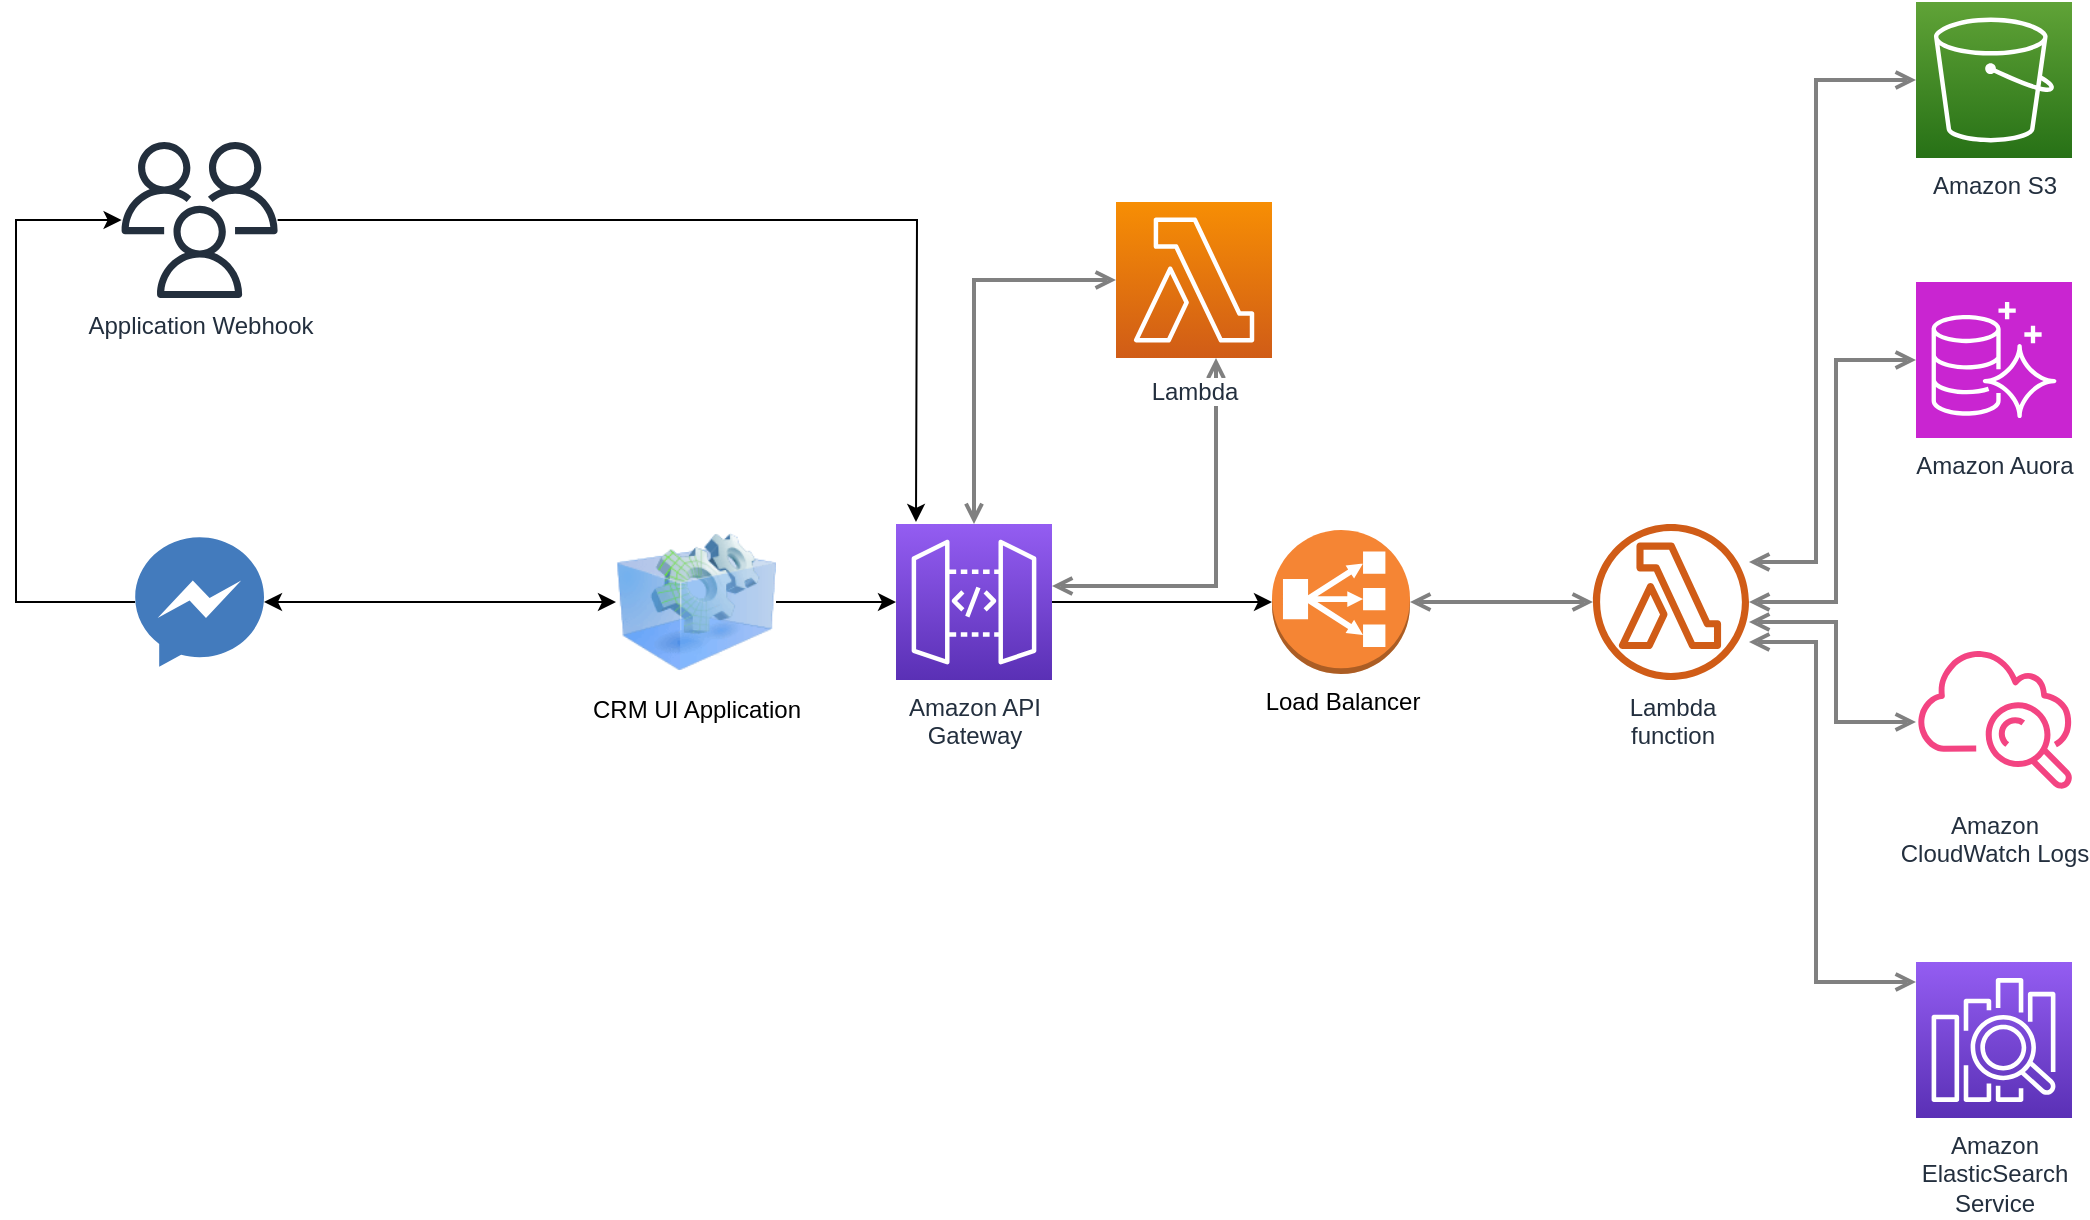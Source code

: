 <mxfile version="26.0.14" pages="2">
  <diagram id="Ht1M8jgEwFfnCIfOTk4-" name="Architecture">
    <mxGraphModel dx="1674" dy="738" grid="1" gridSize="10" guides="1" tooltips="1" connect="1" arrows="1" fold="1" page="1" pageScale="1" pageWidth="1169" pageHeight="827" math="0" shadow="0">
      <root>
        <mxCell id="0" />
        <mxCell id="1" parent="0" />
        <mxCell id="UEzPUAAOIrF-is8g5C7q-126" style="edgeStyle=orthogonalEdgeStyle;rounded=0;orthogonalLoop=1;jettySize=auto;html=1;startArrow=open;startFill=0;endArrow=open;endFill=0;strokeWidth=2;strokeColor=#808080;" parent="1" source="p4w_5pC6T92wgHrqZi_D-19" target="p4w_5pC6T92wgHrqZi_D-6" edge="1">
          <mxGeometry relative="1" as="geometry">
            <mxPoint x="600" y="725.5" as="sourcePoint" />
            <mxPoint x="570" y="810" as="targetPoint" />
          </mxGeometry>
        </mxCell>
        <mxCell id="UEzPUAAOIrF-is8g5C7q-135" style="edgeStyle=orthogonalEdgeStyle;rounded=0;orthogonalLoop=1;jettySize=auto;html=1;startArrow=open;startFill=0;endArrow=open;endFill=0;strokeWidth=2;strokeColor=#808080;entryX=0;entryY=0.5;entryDx=0;entryDy=0;entryPerimeter=0;" parent="1" source="p4w_5pC6T92wgHrqZi_D-21" target="p4w_5pC6T92wgHrqZi_D-16" edge="1">
          <mxGeometry relative="1" as="geometry">
            <Array as="points">
              <mxPoint x="1000" y="890" />
              <mxPoint x="1000" y="769" />
            </Array>
            <mxPoint x="970" y="900" as="sourcePoint" />
            <mxPoint x="1352.786" y="930" as="targetPoint" />
          </mxGeometry>
        </mxCell>
        <mxCell id="UEzPUAAOIrF-is8g5C7q-141" style="edgeStyle=orthogonalEdgeStyle;rounded=0;orthogonalLoop=1;jettySize=auto;html=1;startArrow=open;startFill=0;endArrow=open;endFill=0;strokeWidth=2;strokeColor=#808080;" parent="1" source="p4w_5pC6T92wgHrqZi_D-19" target="p4w_5pC6T92wgHrqZi_D-6" edge="1">
          <mxGeometry relative="1" as="geometry">
            <mxPoint x="690" y="820" as="sourcePoint" />
            <mxPoint x="608" y="882" as="targetPoint" />
            <Array as="points">
              <mxPoint x="690" y="882" />
            </Array>
          </mxGeometry>
        </mxCell>
        <mxCell id="UEzPUAAOIrF-is8g5C7q-123" value="Amazon&lt;br&gt;CloudWatch Logs&lt;br&gt;" style="outlineConnect=0;fontColor=#232F3E;gradientColor=none;gradientDirection=north;fillColor=#F34482;strokeColor=none;dashed=0;verticalLabelPosition=bottom;verticalAlign=top;align=center;html=1;fontSize=12;fontStyle=0;aspect=fixed;shape=mxgraph.aws4.cloudwatch;labelBackgroundColor=#ffffff;" parent="1" vertex="1">
          <mxGeometry x="1040.0" y="910" width="78" height="78" as="geometry" />
        </mxCell>
        <mxCell id="p4w_5pC6T92wgHrqZi_D-8" style="edgeStyle=orthogonalEdgeStyle;rounded=0;orthogonalLoop=1;jettySize=auto;html=1;" parent="1" source="p4w_5pC6T92wgHrqZi_D-1" target="p4w_5pC6T92wgHrqZi_D-6" edge="1">
          <mxGeometry relative="1" as="geometry" />
        </mxCell>
        <mxCell id="p4w_5pC6T92wgHrqZi_D-1" value="CRM UI Application" style="image;html=1;image=img/lib/clip_art/computers/Virtual_Application_128x128.png" parent="1" vertex="1">
          <mxGeometry x="390" y="850" width="80" height="80" as="geometry" />
        </mxCell>
        <mxCell id="p4w_5pC6T92wgHrqZi_D-37" style="edgeStyle=orthogonalEdgeStyle;rounded=0;orthogonalLoop=1;jettySize=auto;html=1;" parent="1" source="p4w_5pC6T92wgHrqZi_D-5" target="p4w_5pC6T92wgHrqZi_D-36" edge="1">
          <mxGeometry relative="1" as="geometry">
            <Array as="points">
              <mxPoint x="90" y="890" />
              <mxPoint x="90" y="699" />
            </Array>
          </mxGeometry>
        </mxCell>
        <mxCell id="p4w_5pC6T92wgHrqZi_D-5" value="" style="dashed=0;outlineConnect=0;html=1;align=center;labelPosition=center;verticalLabelPosition=bottom;verticalAlign=top;shape=mxgraph.weblogos.messenger_2" parent="1" vertex="1">
          <mxGeometry x="149.6" y="857.6" width="64.4" height="64.8" as="geometry" />
        </mxCell>
        <mxCell id="p4w_5pC6T92wgHrqZi_D-6" value="Amazon API&lt;br&gt;Gateway&lt;br&gt;" style="outlineConnect=0;fontColor=#232F3E;gradientColor=#945DF2;gradientDirection=north;fillColor=#5A30B5;strokeColor=#ffffff;dashed=0;verticalLabelPosition=bottom;verticalAlign=top;align=center;html=1;fontSize=12;fontStyle=0;aspect=fixed;shape=mxgraph.aws4.resourceIcon;resIcon=mxgraph.aws4.api_gateway;labelBackgroundColor=#ffffff;" parent="1" vertex="1">
          <mxGeometry x="530" y="851" width="78" height="78" as="geometry" />
        </mxCell>
        <mxCell id="p4w_5pC6T92wgHrqZi_D-7" value="Load Balancer" style="outlineConnect=0;dashed=0;verticalLabelPosition=bottom;verticalAlign=top;align=center;html=1;shape=mxgraph.aws3.classic_load_balancer;fillColor=#F58534;gradientColor=none;" parent="1" vertex="1">
          <mxGeometry x="718" y="854" width="69" height="72" as="geometry" />
        </mxCell>
        <mxCell id="p4w_5pC6T92wgHrqZi_D-9" style="edgeStyle=orthogonalEdgeStyle;rounded=0;orthogonalLoop=1;jettySize=auto;html=1;entryX=0;entryY=0.5;entryDx=0;entryDy=0;entryPerimeter=0;" parent="1" source="p4w_5pC6T92wgHrqZi_D-6" target="p4w_5pC6T92wgHrqZi_D-7" edge="1">
          <mxGeometry relative="1" as="geometry" />
        </mxCell>
        <mxCell id="p4w_5pC6T92wgHrqZi_D-13" style="edgeStyle=orthogonalEdgeStyle;rounded=0;orthogonalLoop=1;jettySize=auto;html=1;startArrow=open;startFill=0;endArrow=open;endFill=0;strokeWidth=2;strokeColor=#808080;exitX=1;exitY=0.5;exitDx=0;exitDy=0;exitPerimeter=0;" parent="1" source="p4w_5pC6T92wgHrqZi_D-7" target="p4w_5pC6T92wgHrqZi_D-21" edge="1">
          <mxGeometry relative="1" as="geometry">
            <Array as="points" />
            <mxPoint x="820" y="935.6" as="sourcePoint" />
            <mxPoint x="830" y="930" as="targetPoint" />
          </mxGeometry>
        </mxCell>
        <mxCell id="p4w_5pC6T92wgHrqZi_D-14" value="Amazon&lt;br&gt;ElasticSearch&lt;br&gt;Service&lt;br&gt;" style="outlineConnect=0;fontColor=#232F3E;gradientColor=#945DF2;gradientDirection=north;fillColor=#5A30B5;strokeColor=#ffffff;dashed=0;verticalLabelPosition=bottom;verticalAlign=top;align=center;html=1;fontSize=12;fontStyle=0;aspect=fixed;shape=mxgraph.aws4.resourceIcon;resIcon=mxgraph.aws4.elasticsearch_service;labelBackgroundColor=#ffffff;" parent="1" vertex="1">
          <mxGeometry x="1040.0" y="1070" width="78" height="78" as="geometry" />
        </mxCell>
        <mxCell id="p4w_5pC6T92wgHrqZi_D-16" value="Amazon Auora" style="sketch=0;points=[[0,0,0],[0.25,0,0],[0.5,0,0],[0.75,0,0],[1,0,0],[0,1,0],[0.25,1,0],[0.5,1,0],[0.75,1,0],[1,1,0],[0,0.25,0],[0,0.5,0],[0,0.75,0],[1,0.25,0],[1,0.5,0],[1,0.75,0]];outlineConnect=0;fontColor=#232F3E;fillColor=#C925D1;strokeColor=#ffffff;dashed=0;verticalLabelPosition=bottom;verticalAlign=top;align=center;html=1;fontSize=12;fontStyle=0;aspect=fixed;shape=mxgraph.aws4.resourceIcon;resIcon=mxgraph.aws4.aurora;" parent="1" vertex="1">
          <mxGeometry x="1040" y="730" width="78" height="78" as="geometry" />
        </mxCell>
        <mxCell id="p4w_5pC6T92wgHrqZi_D-18" value="Amazon S3" style="outlineConnect=0;fontColor=#232F3E;gradientColor=#60A337;gradientDirection=north;fillColor=#277116;strokeColor=#ffffff;dashed=0;verticalLabelPosition=bottom;verticalAlign=top;align=center;html=1;fontSize=12;fontStyle=0;aspect=fixed;shape=mxgraph.aws4.resourceIcon;resIcon=mxgraph.aws4.s3;labelBackgroundColor=#ffffff;" parent="1" vertex="1">
          <mxGeometry x="1040.0" y="590" width="78" height="78" as="geometry" />
        </mxCell>
        <mxCell id="p4w_5pC6T92wgHrqZi_D-19" value="Lambda" style="outlineConnect=0;fontColor=#232F3E;gradientColor=#F78E04;gradientDirection=north;fillColor=#D05C17;strokeColor=#ffffff;dashed=0;verticalLabelPosition=bottom;verticalAlign=top;align=center;html=1;fontSize=12;fontStyle=0;aspect=fixed;shape=mxgraph.aws4.resourceIcon;resIcon=mxgraph.aws4.lambda;labelBackgroundColor=#ffffff;spacingTop=3;" parent="1" vertex="1">
          <mxGeometry x="640" y="690" width="78" height="78" as="geometry" />
        </mxCell>
        <mxCell id="p4w_5pC6T92wgHrqZi_D-21" value="Lambda&lt;br&gt;function" style="outlineConnect=0;fontColor=#232F3E;gradientColor=none;fillColor=#D05C17;strokeColor=none;dashed=0;verticalLabelPosition=bottom;verticalAlign=top;align=center;html=1;fontSize=12;fontStyle=0;aspect=fixed;pointerEvents=1;shape=mxgraph.aws4.lambda_function;labelBackgroundColor=#ffffff;" parent="1" vertex="1">
          <mxGeometry x="878.5" y="851" width="78" height="78" as="geometry" />
        </mxCell>
        <mxCell id="p4w_5pC6T92wgHrqZi_D-22" style="edgeStyle=orthogonalEdgeStyle;rounded=0;orthogonalLoop=1;jettySize=auto;html=1;startArrow=open;startFill=0;endArrow=open;endFill=0;strokeWidth=2;strokeColor=#808080;" parent="1" source="p4w_5pC6T92wgHrqZi_D-21" target="UEzPUAAOIrF-is8g5C7q-123" edge="1">
          <mxGeometry relative="1" as="geometry">
            <Array as="points">
              <mxPoint x="1000" y="900" />
              <mxPoint x="1000" y="950" />
            </Array>
            <mxPoint x="966" y="900" as="sourcePoint" />
            <mxPoint x="1010" y="970" as="targetPoint" />
          </mxGeometry>
        </mxCell>
        <mxCell id="p4w_5pC6T92wgHrqZi_D-23" style="edgeStyle=orthogonalEdgeStyle;rounded=0;orthogonalLoop=1;jettySize=auto;html=1;startArrow=open;startFill=0;endArrow=open;endFill=0;strokeWidth=2;strokeColor=#808080;" parent="1" source="p4w_5pC6T92wgHrqZi_D-21" target="p4w_5pC6T92wgHrqZi_D-18" edge="1">
          <mxGeometry relative="1" as="geometry">
            <Array as="points">
              <mxPoint x="990" y="870" />
              <mxPoint x="990" y="629" />
            </Array>
            <mxPoint x="850" y="551" as="sourcePoint" />
            <mxPoint x="993" y="690" as="targetPoint" />
          </mxGeometry>
        </mxCell>
        <mxCell id="RygH-7rz6aEubCFV7Zrh-3" style="edgeStyle=orthogonalEdgeStyle;rounded=0;orthogonalLoop=1;jettySize=auto;html=1;" parent="1" source="p4w_5pC6T92wgHrqZi_D-36" edge="1">
          <mxGeometry relative="1" as="geometry">
            <mxPoint x="540" y="850" as="targetPoint" />
          </mxGeometry>
        </mxCell>
        <mxCell id="p4w_5pC6T92wgHrqZi_D-36" value="Application Webhook" style="sketch=0;outlineConnect=0;fontColor=#232F3E;gradientColor=none;fillColor=#232F3D;strokeColor=none;dashed=0;verticalLabelPosition=bottom;verticalAlign=top;align=center;html=1;fontSize=12;fontStyle=0;aspect=fixed;pointerEvents=1;shape=mxgraph.aws4.users;" parent="1" vertex="1">
          <mxGeometry x="142.8" y="660" width="78" height="78" as="geometry" />
        </mxCell>
        <mxCell id="RygH-7rz6aEubCFV7Zrh-1" style="edgeStyle=orthogonalEdgeStyle;rounded=0;orthogonalLoop=1;jettySize=auto;html=1;startArrow=open;startFill=0;endArrow=open;endFill=0;strokeWidth=2;strokeColor=#808080;" parent="1" source="p4w_5pC6T92wgHrqZi_D-21" target="p4w_5pC6T92wgHrqZi_D-14" edge="1">
          <mxGeometry relative="1" as="geometry">
            <Array as="points">
              <mxPoint x="990" y="910" />
              <mxPoint x="990" y="1080" />
            </Array>
            <mxPoint x="920" y="1030" as="sourcePoint" />
            <mxPoint x="1004" y="1080" as="targetPoint" />
          </mxGeometry>
        </mxCell>
        <mxCell id="RygH-7rz6aEubCFV7Zrh-2" value="" style="endArrow=classic;startArrow=classic;html=1;rounded=0;entryX=0;entryY=0.5;entryDx=0;entryDy=0;" parent="1" source="p4w_5pC6T92wgHrqZi_D-5" target="p4w_5pC6T92wgHrqZi_D-1" edge="1">
          <mxGeometry width="50" height="50" relative="1" as="geometry">
            <mxPoint x="250" y="970" as="sourcePoint" />
            <mxPoint x="300" y="920" as="targetPoint" />
          </mxGeometry>
        </mxCell>
      </root>
    </mxGraphModel>
  </diagram>
  <diagram id="R1Fkm8mAhG1OnsMKaFxp" name="Database">
    <mxGraphModel dx="3328" dy="1907" grid="1" gridSize="10" guides="1" tooltips="1" connect="1" arrows="1" fold="1" page="1" pageScale="1" pageWidth="827" pageHeight="1169" math="0" shadow="0">
      <root>
        <mxCell id="0" />
        <mxCell id="1" parent="0" />
        <mxCell id="j1hlXPxlaLUICUOU0k-5-1" value="User" style="shape=table;startSize=30;container=1;collapsible=1;childLayout=tableLayout;fixedRows=1;rowLines=0;fontStyle=1;align=center;resizeLast=1;html=1;" parent="1" vertex="1">
          <mxGeometry x="50" y="120" width="210" height="390" as="geometry" />
        </mxCell>
        <mxCell id="j1hlXPxlaLUICUOU0k-5-2" value="" style="shape=tableRow;horizontal=0;startSize=0;swimlaneHead=0;swimlaneBody=0;fillColor=none;collapsible=0;dropTarget=0;points=[[0,0.5],[1,0.5]];portConstraint=eastwest;top=0;left=0;right=0;bottom=1;" parent="j1hlXPxlaLUICUOU0k-5-1" vertex="1">
          <mxGeometry y="30" width="210" height="30" as="geometry" />
        </mxCell>
        <mxCell id="j1hlXPxlaLUICUOU0k-5-3" value="PK" style="shape=partialRectangle;connectable=0;fillColor=none;top=0;left=0;bottom=0;right=0;fontStyle=1;overflow=hidden;whiteSpace=wrap;html=1;" parent="j1hlXPxlaLUICUOU0k-5-2" vertex="1">
          <mxGeometry width="30" height="30" as="geometry">
            <mxRectangle width="30" height="30" as="alternateBounds" />
          </mxGeometry>
        </mxCell>
        <mxCell id="j1hlXPxlaLUICUOU0k-5-4" value="id (int64)" style="shape=partialRectangle;connectable=0;fillColor=none;top=0;left=0;bottom=0;right=0;align=left;spacingLeft=6;fontStyle=5;overflow=hidden;whiteSpace=wrap;html=1;" parent="j1hlXPxlaLUICUOU0k-5-2" vertex="1">
          <mxGeometry x="30" width="180" height="30" as="geometry">
            <mxRectangle width="180" height="30" as="alternateBounds" />
          </mxGeometry>
        </mxCell>
        <mxCell id="j1hlXPxlaLUICUOU0k-5-5" value="" style="shape=tableRow;horizontal=0;startSize=0;swimlaneHead=0;swimlaneBody=0;fillColor=none;collapsible=0;dropTarget=0;points=[[0,0.5],[1,0.5]];portConstraint=eastwest;top=0;left=0;right=0;bottom=0;" parent="j1hlXPxlaLUICUOU0k-5-1" vertex="1">
          <mxGeometry y="60" width="210" height="30" as="geometry" />
        </mxCell>
        <mxCell id="j1hlXPxlaLUICUOU0k-5-6" value="" style="shape=partialRectangle;connectable=0;fillColor=none;top=0;left=0;bottom=0;right=0;editable=1;overflow=hidden;whiteSpace=wrap;html=1;" parent="j1hlXPxlaLUICUOU0k-5-5" vertex="1">
          <mxGeometry width="30" height="30" as="geometry">
            <mxRectangle width="30" height="30" as="alternateBounds" />
          </mxGeometry>
        </mxCell>
        <mxCell id="j1hlXPxlaLUICUOU0k-5-7" value="first_name (str)" style="shape=partialRectangle;connectable=0;fillColor=none;top=0;left=0;bottom=0;right=0;align=left;spacingLeft=6;overflow=hidden;whiteSpace=wrap;html=1;" parent="j1hlXPxlaLUICUOU0k-5-5" vertex="1">
          <mxGeometry x="30" width="180" height="30" as="geometry">
            <mxRectangle width="180" height="30" as="alternateBounds" />
          </mxGeometry>
        </mxCell>
        <mxCell id="j1hlXPxlaLUICUOU0k-5-8" value="" style="shape=tableRow;horizontal=0;startSize=0;swimlaneHead=0;swimlaneBody=0;fillColor=none;collapsible=0;dropTarget=0;points=[[0,0.5],[1,0.5]];portConstraint=eastwest;top=0;left=0;right=0;bottom=0;" parent="j1hlXPxlaLUICUOU0k-5-1" vertex="1">
          <mxGeometry y="90" width="210" height="30" as="geometry" />
        </mxCell>
        <mxCell id="j1hlXPxlaLUICUOU0k-5-9" value="" style="shape=partialRectangle;connectable=0;fillColor=none;top=0;left=0;bottom=0;right=0;editable=1;overflow=hidden;whiteSpace=wrap;html=1;" parent="j1hlXPxlaLUICUOU0k-5-8" vertex="1">
          <mxGeometry width="30" height="30" as="geometry">
            <mxRectangle width="30" height="30" as="alternateBounds" />
          </mxGeometry>
        </mxCell>
        <mxCell id="j1hlXPxlaLUICUOU0k-5-10" value="last_name (str)" style="shape=partialRectangle;connectable=0;fillColor=none;top=0;left=0;bottom=0;right=0;align=left;spacingLeft=6;overflow=hidden;whiteSpace=wrap;html=1;" parent="j1hlXPxlaLUICUOU0k-5-8" vertex="1">
          <mxGeometry x="30" width="180" height="30" as="geometry">
            <mxRectangle width="180" height="30" as="alternateBounds" />
          </mxGeometry>
        </mxCell>
        <mxCell id="j1hlXPxlaLUICUOU0k-5-11" value="" style="shape=tableRow;horizontal=0;startSize=0;swimlaneHead=0;swimlaneBody=0;fillColor=none;collapsible=0;dropTarget=0;points=[[0,0.5],[1,0.5]];portConstraint=eastwest;top=0;left=0;right=0;bottom=0;" parent="j1hlXPxlaLUICUOU0k-5-1" vertex="1">
          <mxGeometry y="120" width="210" height="30" as="geometry" />
        </mxCell>
        <mxCell id="j1hlXPxlaLUICUOU0k-5-12" value="" style="shape=partialRectangle;connectable=0;fillColor=none;top=0;left=0;bottom=0;right=0;editable=1;overflow=hidden;whiteSpace=wrap;html=1;" parent="j1hlXPxlaLUICUOU0k-5-11" vertex="1">
          <mxGeometry width="30" height="30" as="geometry">
            <mxRectangle width="30" height="30" as="alternateBounds" />
          </mxGeometry>
        </mxCell>
        <mxCell id="j1hlXPxlaLUICUOU0k-5-13" value="primary_mail (str)" style="shape=partialRectangle;connectable=0;fillColor=none;top=0;left=0;bottom=0;right=0;align=left;spacingLeft=6;overflow=hidden;whiteSpace=wrap;html=1;" parent="j1hlXPxlaLUICUOU0k-5-11" vertex="1">
          <mxGeometry x="30" width="180" height="30" as="geometry">
            <mxRectangle width="180" height="30" as="alternateBounds" />
          </mxGeometry>
        </mxCell>
        <mxCell id="j1hlXPxlaLUICUOU0k-5-32" value="" style="shape=tableRow;horizontal=0;startSize=0;swimlaneHead=0;swimlaneBody=0;fillColor=none;collapsible=0;dropTarget=0;points=[[0,0.5],[1,0.5]];portConstraint=eastwest;top=0;left=0;right=0;bottom=0;" parent="j1hlXPxlaLUICUOU0k-5-1" vertex="1">
          <mxGeometry y="150" width="210" height="30" as="geometry" />
        </mxCell>
        <mxCell id="j1hlXPxlaLUICUOU0k-5-33" value="" style="shape=partialRectangle;connectable=0;fillColor=none;top=0;left=0;bottom=0;right=0;editable=1;overflow=hidden;whiteSpace=wrap;html=1;" parent="j1hlXPxlaLUICUOU0k-5-32" vertex="1">
          <mxGeometry width="30" height="30" as="geometry">
            <mxRectangle width="30" height="30" as="alternateBounds" />
          </mxGeometry>
        </mxCell>
        <mxCell id="j1hlXPxlaLUICUOU0k-5-34" value="primary_phone (str)" style="shape=partialRectangle;connectable=0;fillColor=none;top=0;left=0;bottom=0;right=0;align=left;spacingLeft=6;overflow=hidden;whiteSpace=wrap;html=1;" parent="j1hlXPxlaLUICUOU0k-5-32" vertex="1">
          <mxGeometry x="30" width="180" height="30" as="geometry">
            <mxRectangle width="180" height="30" as="alternateBounds" />
          </mxGeometry>
        </mxCell>
        <mxCell id="j1hlXPxlaLUICUOU0k-5-14" value="" style="shape=tableRow;horizontal=0;startSize=0;swimlaneHead=0;swimlaneBody=0;fillColor=none;collapsible=0;dropTarget=0;points=[[0,0.5],[1,0.5]];portConstraint=eastwest;top=0;left=0;right=0;bottom=0;" parent="j1hlXPxlaLUICUOU0k-5-1" vertex="1">
          <mxGeometry y="180" width="210" height="30" as="geometry" />
        </mxCell>
        <mxCell id="j1hlXPxlaLUICUOU0k-5-15" value="" style="shape=partialRectangle;connectable=0;fillColor=none;top=0;left=0;bottom=0;right=0;editable=1;overflow=hidden;whiteSpace=wrap;html=1;" parent="j1hlXPxlaLUICUOU0k-5-14" vertex="1">
          <mxGeometry width="30" height="30" as="geometry">
            <mxRectangle width="30" height="30" as="alternateBounds" />
          </mxGeometry>
        </mxCell>
        <mxCell id="j1hlXPxlaLUICUOU0k-5-16" value="extra (json)" style="shape=partialRectangle;connectable=0;fillColor=none;top=0;left=0;bottom=0;right=0;align=left;spacingLeft=6;overflow=hidden;whiteSpace=wrap;html=1;" parent="j1hlXPxlaLUICUOU0k-5-14" vertex="1">
          <mxGeometry x="30" width="180" height="30" as="geometry">
            <mxRectangle width="180" height="30" as="alternateBounds" />
          </mxGeometry>
        </mxCell>
        <mxCell id="j1hlXPxlaLUICUOU0k-5-29" value="" style="shape=tableRow;horizontal=0;startSize=0;swimlaneHead=0;swimlaneBody=0;fillColor=none;collapsible=0;dropTarget=0;points=[[0,0.5],[1,0.5]];portConstraint=eastwest;top=0;left=0;right=0;bottom=0;" parent="j1hlXPxlaLUICUOU0k-5-1" vertex="1">
          <mxGeometry y="210" width="210" height="30" as="geometry" />
        </mxCell>
        <mxCell id="j1hlXPxlaLUICUOU0k-5-30" value="" style="shape=partialRectangle;connectable=0;fillColor=none;top=0;left=0;bottom=0;right=0;editable=1;overflow=hidden;whiteSpace=wrap;html=1;" parent="j1hlXPxlaLUICUOU0k-5-29" vertex="1">
          <mxGeometry width="30" height="30" as="geometry">
            <mxRectangle width="30" height="30" as="alternateBounds" />
          </mxGeometry>
        </mxCell>
        <mxCell id="j1hlXPxlaLUICUOU0k-5-31" value="phones (json)" style="shape=partialRectangle;connectable=0;fillColor=none;top=0;left=0;bottom=0;right=0;align=left;spacingLeft=6;overflow=hidden;whiteSpace=wrap;html=1;" parent="j1hlXPxlaLUICUOU0k-5-29" vertex="1">
          <mxGeometry x="30" width="180" height="30" as="geometry">
            <mxRectangle width="180" height="30" as="alternateBounds" />
          </mxGeometry>
        </mxCell>
        <mxCell id="j1hlXPxlaLUICUOU0k-5-17" value="" style="shape=tableRow;horizontal=0;startSize=0;swimlaneHead=0;swimlaneBody=0;fillColor=none;collapsible=0;dropTarget=0;points=[[0,0.5],[1,0.5]];portConstraint=eastwest;top=0;left=0;right=0;bottom=0;" parent="j1hlXPxlaLUICUOU0k-5-1" vertex="1">
          <mxGeometry y="240" width="210" height="30" as="geometry" />
        </mxCell>
        <mxCell id="j1hlXPxlaLUICUOU0k-5-18" value="" style="shape=partialRectangle;connectable=0;fillColor=none;top=0;left=0;bottom=0;right=0;editable=1;overflow=hidden;whiteSpace=wrap;html=1;" parent="j1hlXPxlaLUICUOU0k-5-17" vertex="1">
          <mxGeometry width="30" height="30" as="geometry">
            <mxRectangle width="30" height="30" as="alternateBounds" />
          </mxGeometry>
        </mxCell>
        <mxCell id="j1hlXPxlaLUICUOU0k-5-19" value="birthday (datetime)" style="shape=partialRectangle;connectable=0;fillColor=none;top=0;left=0;bottom=0;right=0;align=left;spacingLeft=6;overflow=hidden;whiteSpace=wrap;html=1;" parent="j1hlXPxlaLUICUOU0k-5-17" vertex="1">
          <mxGeometry x="30" width="180" height="30" as="geometry">
            <mxRectangle width="180" height="30" as="alternateBounds" />
          </mxGeometry>
        </mxCell>
        <mxCell id="j1hlXPxlaLUICUOU0k-5-143" value="" style="shape=tableRow;horizontal=0;startSize=0;swimlaneHead=0;swimlaneBody=0;fillColor=none;collapsible=0;dropTarget=0;points=[[0,0.5],[1,0.5]];portConstraint=eastwest;top=0;left=0;right=0;bottom=0;" parent="j1hlXPxlaLUICUOU0k-5-1" vertex="1">
          <mxGeometry y="270" width="210" height="30" as="geometry" />
        </mxCell>
        <mxCell id="j1hlXPxlaLUICUOU0k-5-144" value="" style="shape=partialRectangle;connectable=0;fillColor=none;top=0;left=0;bottom=0;right=0;editable=1;overflow=hidden;whiteSpace=wrap;html=1;" parent="j1hlXPxlaLUICUOU0k-5-143" vertex="1">
          <mxGeometry width="30" height="30" as="geometry">
            <mxRectangle width="30" height="30" as="alternateBounds" />
          </mxGeometry>
        </mxCell>
        <mxCell id="j1hlXPxlaLUICUOU0k-5-145" value="gender (enum)" style="shape=partialRectangle;connectable=0;fillColor=none;top=0;left=0;bottom=0;right=0;align=left;spacingLeft=6;overflow=hidden;whiteSpace=wrap;html=1;" parent="j1hlXPxlaLUICUOU0k-5-143" vertex="1">
          <mxGeometry x="30" width="180" height="30" as="geometry">
            <mxRectangle width="180" height="30" as="alternateBounds" />
          </mxGeometry>
        </mxCell>
        <mxCell id="j1hlXPxlaLUICUOU0k-5-20" value="" style="shape=tableRow;horizontal=0;startSize=0;swimlaneHead=0;swimlaneBody=0;fillColor=none;collapsible=0;dropTarget=0;points=[[0,0.5],[1,0.5]];portConstraint=eastwest;top=0;left=0;right=0;bottom=0;" parent="j1hlXPxlaLUICUOU0k-5-1" vertex="1">
          <mxGeometry y="300" width="210" height="30" as="geometry" />
        </mxCell>
        <mxCell id="j1hlXPxlaLUICUOU0k-5-21" value="" style="shape=partialRectangle;connectable=0;fillColor=none;top=0;left=0;bottom=0;right=0;editable=1;overflow=hidden;whiteSpace=wrap;html=1;" parent="j1hlXPxlaLUICUOU0k-5-20" vertex="1">
          <mxGeometry width="30" height="30" as="geometry">
            <mxRectangle width="30" height="30" as="alternateBounds" />
          </mxGeometry>
        </mxCell>
        <mxCell id="j1hlXPxlaLUICUOU0k-5-22" value="identifier (str)" style="shape=partialRectangle;connectable=0;fillColor=none;top=0;left=0;bottom=0;right=0;align=left;spacingLeft=6;overflow=hidden;whiteSpace=wrap;html=1;" parent="j1hlXPxlaLUICUOU0k-5-20" vertex="1">
          <mxGeometry x="30" width="180" height="30" as="geometry">
            <mxRectangle width="180" height="30" as="alternateBounds" />
          </mxGeometry>
        </mxCell>
        <mxCell id="j1hlXPxlaLUICUOU0k-5-102" value="" style="shape=tableRow;horizontal=0;startSize=0;swimlaneHead=0;swimlaneBody=0;fillColor=none;collapsible=0;dropTarget=0;points=[[0,0.5],[1,0.5]];portConstraint=eastwest;top=0;left=0;right=0;bottom=0;" parent="j1hlXPxlaLUICUOU0k-5-1" vertex="1">
          <mxGeometry y="330" width="210" height="30" as="geometry" />
        </mxCell>
        <mxCell id="j1hlXPxlaLUICUOU0k-5-103" value="" style="shape=partialRectangle;connectable=0;fillColor=none;top=0;left=0;bottom=0;right=0;editable=1;overflow=hidden;whiteSpace=wrap;html=1;" parent="j1hlXPxlaLUICUOU0k-5-102" vertex="1">
          <mxGeometry width="30" height="30" as="geometry">
            <mxRectangle width="30" height="30" as="alternateBounds" />
          </mxGeometry>
        </mxCell>
        <mxCell id="j1hlXPxlaLUICUOU0k-5-104" value="profile (json)" style="shape=partialRectangle;connectable=0;fillColor=none;top=0;left=0;bottom=0;right=0;align=left;spacingLeft=6;overflow=hidden;whiteSpace=wrap;html=1;" parent="j1hlXPxlaLUICUOU0k-5-102" vertex="1">
          <mxGeometry x="30" width="180" height="30" as="geometry">
            <mxRectangle width="180" height="30" as="alternateBounds" />
          </mxGeometry>
        </mxCell>
        <mxCell id="N_y6Es9U1-mCH58SQnyI-2" value="" style="shape=tableRow;horizontal=0;startSize=0;swimlaneHead=0;swimlaneBody=0;fillColor=none;collapsible=0;dropTarget=0;points=[[0,0.5],[1,0.5]];portConstraint=eastwest;top=0;left=0;right=0;bottom=0;" vertex="1" parent="j1hlXPxlaLUICUOU0k-5-1">
          <mxGeometry y="360" width="210" height="30" as="geometry" />
        </mxCell>
        <mxCell id="N_y6Es9U1-mCH58SQnyI-3" value="" style="shape=partialRectangle;connectable=0;fillColor=none;top=0;left=0;bottom=0;right=0;editable=1;overflow=hidden;whiteSpace=wrap;html=1;" vertex="1" parent="N_y6Es9U1-mCH58SQnyI-2">
          <mxGeometry width="30" height="30" as="geometry">
            <mxRectangle width="30" height="30" as="alternateBounds" />
          </mxGeometry>
        </mxCell>
        <mxCell id="N_y6Es9U1-mCH58SQnyI-4" value="registration_datetime (json)" style="shape=partialRectangle;connectable=0;fillColor=none;top=0;left=0;bottom=0;right=0;align=left;spacingLeft=6;overflow=hidden;whiteSpace=wrap;html=1;" vertex="1" parent="N_y6Es9U1-mCH58SQnyI-2">
          <mxGeometry x="30" width="180" height="30" as="geometry">
            <mxRectangle width="180" height="30" as="alternateBounds" />
          </mxGeometry>
        </mxCell>
        <mxCell id="j1hlXPxlaLUICUOU0k-5-35" value="UserAddresses" style="shape=table;startSize=30;container=1;collapsible=1;childLayout=tableLayout;fixedRows=1;rowLines=0;fontStyle=1;align=center;resizeLast=1;html=1;" parent="1" vertex="1">
          <mxGeometry x="410" y="-170" width="240" height="120" as="geometry" />
        </mxCell>
        <mxCell id="j1hlXPxlaLUICUOU0k-5-36" value="" style="shape=tableRow;horizontal=0;startSize=0;swimlaneHead=0;swimlaneBody=0;fillColor=none;collapsible=0;dropTarget=0;points=[[0,0.5],[1,0.5]];portConstraint=eastwest;top=0;left=0;right=0;bottom=1;" parent="j1hlXPxlaLUICUOU0k-5-35" vertex="1">
          <mxGeometry y="30" width="240" height="30" as="geometry" />
        </mxCell>
        <mxCell id="j1hlXPxlaLUICUOU0k-5-37" value="PK" style="shape=partialRectangle;connectable=0;fillColor=none;top=0;left=0;bottom=0;right=0;fontStyle=1;overflow=hidden;whiteSpace=wrap;html=1;" parent="j1hlXPxlaLUICUOU0k-5-36" vertex="1">
          <mxGeometry width="30" height="30" as="geometry">
            <mxRectangle width="30" height="30" as="alternateBounds" />
          </mxGeometry>
        </mxCell>
        <mxCell id="j1hlXPxlaLUICUOU0k-5-38" value="id (int64)" style="shape=partialRectangle;connectable=0;fillColor=none;top=0;left=0;bottom=0;right=0;align=left;spacingLeft=6;fontStyle=5;overflow=hidden;whiteSpace=wrap;html=1;" parent="j1hlXPxlaLUICUOU0k-5-36" vertex="1">
          <mxGeometry x="30" width="210" height="30" as="geometry">
            <mxRectangle width="210" height="30" as="alternateBounds" />
          </mxGeometry>
        </mxCell>
        <mxCell id="j1hlXPxlaLUICUOU0k-5-39" value="" style="shape=tableRow;horizontal=0;startSize=0;swimlaneHead=0;swimlaneBody=0;fillColor=none;collapsible=0;dropTarget=0;points=[[0,0.5],[1,0.5]];portConstraint=eastwest;top=0;left=0;right=0;bottom=0;" parent="j1hlXPxlaLUICUOU0k-5-35" vertex="1">
          <mxGeometry y="60" width="240" height="30" as="geometry" />
        </mxCell>
        <mxCell id="j1hlXPxlaLUICUOU0k-5-40" value="FK" style="shape=partialRectangle;connectable=0;fillColor=none;top=0;left=0;bottom=0;right=0;editable=1;overflow=hidden;whiteSpace=wrap;html=1;" parent="j1hlXPxlaLUICUOU0k-5-39" vertex="1">
          <mxGeometry width="30" height="30" as="geometry">
            <mxRectangle width="30" height="30" as="alternateBounds" />
          </mxGeometry>
        </mxCell>
        <mxCell id="j1hlXPxlaLUICUOU0k-5-41" value="user_id" style="shape=partialRectangle;connectable=0;fillColor=none;top=0;left=0;bottom=0;right=0;align=left;spacingLeft=6;overflow=hidden;whiteSpace=wrap;html=1;" parent="j1hlXPxlaLUICUOU0k-5-39" vertex="1">
          <mxGeometry x="30" width="210" height="30" as="geometry">
            <mxRectangle width="210" height="30" as="alternateBounds" />
          </mxGeometry>
        </mxCell>
        <mxCell id="j1hlXPxlaLUICUOU0k-5-42" value="" style="shape=tableRow;horizontal=0;startSize=0;swimlaneHead=0;swimlaneBody=0;fillColor=none;collapsible=0;dropTarget=0;points=[[0,0.5],[1,0.5]];portConstraint=eastwest;top=0;left=0;right=0;bottom=0;" parent="j1hlXPxlaLUICUOU0k-5-35" vertex="1">
          <mxGeometry y="90" width="240" height="30" as="geometry" />
        </mxCell>
        <mxCell id="j1hlXPxlaLUICUOU0k-5-43" value="" style="shape=partialRectangle;connectable=0;fillColor=none;top=0;left=0;bottom=0;right=0;editable=1;overflow=hidden;whiteSpace=wrap;html=1;" parent="j1hlXPxlaLUICUOU0k-5-42" vertex="1">
          <mxGeometry width="30" height="30" as="geometry">
            <mxRectangle width="30" height="30" as="alternateBounds" />
          </mxGeometry>
        </mxCell>
        <mxCell id="j1hlXPxlaLUICUOU0k-5-44" value="address (json)" style="shape=partialRectangle;connectable=0;fillColor=none;top=0;left=0;bottom=0;right=0;align=left;spacingLeft=6;overflow=hidden;whiteSpace=wrap;html=1;" parent="j1hlXPxlaLUICUOU0k-5-42" vertex="1">
          <mxGeometry x="30" width="210" height="30" as="geometry">
            <mxRectangle width="210" height="30" as="alternateBounds" />
          </mxGeometry>
        </mxCell>
        <mxCell id="j1hlXPxlaLUICUOU0k-5-89" value="det" style="shape=table;startSize=30;container=1;collapsible=1;childLayout=tableLayout;fixedRows=1;rowLines=0;fontStyle=1;align=center;resizeLast=1;html=1;" parent="1" vertex="1">
          <mxGeometry x="-560" y="660" width="180" height="150" as="geometry" />
        </mxCell>
        <mxCell id="j1hlXPxlaLUICUOU0k-5-90" value="" style="shape=tableRow;horizontal=0;startSize=0;swimlaneHead=0;swimlaneBody=0;fillColor=none;collapsible=0;dropTarget=0;points=[[0,0.5],[1,0.5]];portConstraint=eastwest;top=0;left=0;right=0;bottom=1;" parent="j1hlXPxlaLUICUOU0k-5-89" vertex="1">
          <mxGeometry y="30" width="180" height="30" as="geometry" />
        </mxCell>
        <mxCell id="j1hlXPxlaLUICUOU0k-5-91" value="PK" style="shape=partialRectangle;connectable=0;fillColor=none;top=0;left=0;bottom=0;right=0;fontStyle=1;overflow=hidden;whiteSpace=wrap;html=1;" parent="j1hlXPxlaLUICUOU0k-5-90" vertex="1">
          <mxGeometry width="30" height="30" as="geometry">
            <mxRectangle width="30" height="30" as="alternateBounds" />
          </mxGeometry>
        </mxCell>
        <mxCell id="j1hlXPxlaLUICUOU0k-5-92" value="id (int64)" style="shape=partialRectangle;connectable=0;fillColor=none;top=0;left=0;bottom=0;right=0;align=left;spacingLeft=6;fontStyle=5;overflow=hidden;whiteSpace=wrap;html=1;" parent="j1hlXPxlaLUICUOU0k-5-90" vertex="1">
          <mxGeometry x="30" width="150" height="30" as="geometry">
            <mxRectangle width="150" height="30" as="alternateBounds" />
          </mxGeometry>
        </mxCell>
        <mxCell id="j1hlXPxlaLUICUOU0k-5-93" value="" style="shape=tableRow;horizontal=0;startSize=0;swimlaneHead=0;swimlaneBody=0;fillColor=none;collapsible=0;dropTarget=0;points=[[0,0.5],[1,0.5]];portConstraint=eastwest;top=0;left=0;right=0;bottom=0;" parent="j1hlXPxlaLUICUOU0k-5-89" vertex="1">
          <mxGeometry y="60" width="180" height="30" as="geometry" />
        </mxCell>
        <mxCell id="j1hlXPxlaLUICUOU0k-5-94" value="" style="shape=partialRectangle;connectable=0;fillColor=none;top=0;left=0;bottom=0;right=0;editable=1;overflow=hidden;whiteSpace=wrap;html=1;" parent="j1hlXPxlaLUICUOU0k-5-93" vertex="1">
          <mxGeometry width="30" height="30" as="geometry">
            <mxRectangle width="30" height="30" as="alternateBounds" />
          </mxGeometry>
        </mxCell>
        <mxCell id="j1hlXPxlaLUICUOU0k-5-95" value="service_category_id" style="shape=partialRectangle;connectable=0;fillColor=none;top=0;left=0;bottom=0;right=0;align=left;spacingLeft=6;overflow=hidden;whiteSpace=wrap;html=1;" parent="j1hlXPxlaLUICUOU0k-5-93" vertex="1">
          <mxGeometry x="30" width="150" height="30" as="geometry">
            <mxRectangle width="150" height="30" as="alternateBounds" />
          </mxGeometry>
        </mxCell>
        <mxCell id="j1hlXPxlaLUICUOU0k-5-96" value="" style="shape=tableRow;horizontal=0;startSize=0;swimlaneHead=0;swimlaneBody=0;fillColor=none;collapsible=0;dropTarget=0;points=[[0,0.5],[1,0.5]];portConstraint=eastwest;top=0;left=0;right=0;bottom=0;" parent="j1hlXPxlaLUICUOU0k-5-89" vertex="1">
          <mxGeometry y="90" width="180" height="30" as="geometry" />
        </mxCell>
        <mxCell id="j1hlXPxlaLUICUOU0k-5-97" value="" style="shape=partialRectangle;connectable=0;fillColor=none;top=0;left=0;bottom=0;right=0;editable=1;overflow=hidden;whiteSpace=wrap;html=1;" parent="j1hlXPxlaLUICUOU0k-5-96" vertex="1">
          <mxGeometry width="30" height="30" as="geometry">
            <mxRectangle width="30" height="30" as="alternateBounds" />
          </mxGeometry>
        </mxCell>
        <mxCell id="j1hlXPxlaLUICUOU0k-5-98" value="name" style="shape=partialRectangle;connectable=0;fillColor=none;top=0;left=0;bottom=0;right=0;align=left;spacingLeft=6;overflow=hidden;whiteSpace=wrap;html=1;" parent="j1hlXPxlaLUICUOU0k-5-96" vertex="1">
          <mxGeometry x="30" width="150" height="30" as="geometry">
            <mxRectangle width="150" height="30" as="alternateBounds" />
          </mxGeometry>
        </mxCell>
        <mxCell id="j1hlXPxlaLUICUOU0k-5-99" value="" style="shape=tableRow;horizontal=0;startSize=0;swimlaneHead=0;swimlaneBody=0;fillColor=none;collapsible=0;dropTarget=0;points=[[0,0.5],[1,0.5]];portConstraint=eastwest;top=0;left=0;right=0;bottom=0;" parent="j1hlXPxlaLUICUOU0k-5-89" vertex="1">
          <mxGeometry y="120" width="180" height="30" as="geometry" />
        </mxCell>
        <mxCell id="j1hlXPxlaLUICUOU0k-5-100" value="" style="shape=partialRectangle;connectable=0;fillColor=none;top=0;left=0;bottom=0;right=0;editable=1;overflow=hidden;whiteSpace=wrap;html=1;" parent="j1hlXPxlaLUICUOU0k-5-99" vertex="1">
          <mxGeometry width="30" height="30" as="geometry">
            <mxRectangle width="30" height="30" as="alternateBounds" />
          </mxGeometry>
        </mxCell>
        <mxCell id="j1hlXPxlaLUICUOU0k-5-101" value="detail (json)" style="shape=partialRectangle;connectable=0;fillColor=none;top=0;left=0;bottom=0;right=0;align=left;spacingLeft=6;overflow=hidden;whiteSpace=wrap;html=1;" parent="j1hlXPxlaLUICUOU0k-5-99" vertex="1">
          <mxGeometry x="30" width="150" height="30" as="geometry">
            <mxRectangle width="150" height="30" as="alternateBounds" />
          </mxGeometry>
        </mxCell>
        <mxCell id="j1hlXPxlaLUICUOU0k-5-106" value="" style="edgeStyle=entityRelationEdgeStyle;fontSize=12;html=1;endArrow=ERmany;rounded=0;exitX=1;exitY=0.5;exitDx=0;exitDy=0;entryX=0;entryY=0.5;entryDx=0;entryDy=0;" parent="1" source="j1hlXPxlaLUICUOU0k-5-2" target="j1hlXPxlaLUICUOU0k-5-39" edge="1">
          <mxGeometry width="100" height="100" relative="1" as="geometry">
            <mxPoint x="240" y="170" as="sourcePoint" />
            <mxPoint x="340" y="70" as="targetPoint" />
          </mxGeometry>
        </mxCell>
        <mxCell id="j1hlXPxlaLUICUOU0k-5-114" value="UserPayments" style="shape=table;startSize=30;container=1;collapsible=1;childLayout=tableLayout;fixedRows=1;rowLines=0;fontStyle=1;align=center;resizeLast=1;html=1;" parent="1" vertex="1">
          <mxGeometry x="414" y="30" width="236" height="120" as="geometry" />
        </mxCell>
        <mxCell id="j1hlXPxlaLUICUOU0k-5-115" value="" style="shape=tableRow;horizontal=0;startSize=0;swimlaneHead=0;swimlaneBody=0;fillColor=none;collapsible=0;dropTarget=0;points=[[0,0.5],[1,0.5]];portConstraint=eastwest;top=0;left=0;right=0;bottom=1;" parent="j1hlXPxlaLUICUOU0k-5-114" vertex="1">
          <mxGeometry y="30" width="236" height="30" as="geometry" />
        </mxCell>
        <mxCell id="j1hlXPxlaLUICUOU0k-5-116" value="PK" style="shape=partialRectangle;connectable=0;fillColor=none;top=0;left=0;bottom=0;right=0;fontStyle=1;overflow=hidden;whiteSpace=wrap;html=1;" parent="j1hlXPxlaLUICUOU0k-5-115" vertex="1">
          <mxGeometry width="30" height="30" as="geometry">
            <mxRectangle width="30" height="30" as="alternateBounds" />
          </mxGeometry>
        </mxCell>
        <mxCell id="j1hlXPxlaLUICUOU0k-5-117" value="id (int64)" style="shape=partialRectangle;connectable=0;fillColor=none;top=0;left=0;bottom=0;right=0;align=left;spacingLeft=6;fontStyle=5;overflow=hidden;whiteSpace=wrap;html=1;" parent="j1hlXPxlaLUICUOU0k-5-115" vertex="1">
          <mxGeometry x="30" width="206" height="30" as="geometry">
            <mxRectangle width="206" height="30" as="alternateBounds" />
          </mxGeometry>
        </mxCell>
        <mxCell id="j1hlXPxlaLUICUOU0k-5-118" value="" style="shape=tableRow;horizontal=0;startSize=0;swimlaneHead=0;swimlaneBody=0;fillColor=none;collapsible=0;dropTarget=0;points=[[0,0.5],[1,0.5]];portConstraint=eastwest;top=0;left=0;right=0;bottom=0;" parent="j1hlXPxlaLUICUOU0k-5-114" vertex="1">
          <mxGeometry y="60" width="236" height="30" as="geometry" />
        </mxCell>
        <mxCell id="j1hlXPxlaLUICUOU0k-5-119" value="FK" style="shape=partialRectangle;connectable=0;fillColor=none;top=0;left=0;bottom=0;right=0;editable=1;overflow=hidden;whiteSpace=wrap;html=1;" parent="j1hlXPxlaLUICUOU0k-5-118" vertex="1">
          <mxGeometry width="30" height="30" as="geometry">
            <mxRectangle width="30" height="30" as="alternateBounds" />
          </mxGeometry>
        </mxCell>
        <mxCell id="j1hlXPxlaLUICUOU0k-5-120" value="user_id" style="shape=partialRectangle;connectable=0;fillColor=none;top=0;left=0;bottom=0;right=0;align=left;spacingLeft=6;overflow=hidden;whiteSpace=wrap;html=1;" parent="j1hlXPxlaLUICUOU0k-5-118" vertex="1">
          <mxGeometry x="30" width="206" height="30" as="geometry">
            <mxRectangle width="206" height="30" as="alternateBounds" />
          </mxGeometry>
        </mxCell>
        <mxCell id="j1hlXPxlaLUICUOU0k-5-121" value="" style="shape=tableRow;horizontal=0;startSize=0;swimlaneHead=0;swimlaneBody=0;fillColor=none;collapsible=0;dropTarget=0;points=[[0,0.5],[1,0.5]];portConstraint=eastwest;top=0;left=0;right=0;bottom=0;" parent="j1hlXPxlaLUICUOU0k-5-114" vertex="1">
          <mxGeometry y="90" width="236" height="30" as="geometry" />
        </mxCell>
        <mxCell id="j1hlXPxlaLUICUOU0k-5-122" value="" style="shape=partialRectangle;connectable=0;fillColor=none;top=0;left=0;bottom=0;right=0;editable=1;overflow=hidden;whiteSpace=wrap;html=1;" parent="j1hlXPxlaLUICUOU0k-5-121" vertex="1">
          <mxGeometry width="30" height="30" as="geometry">
            <mxRectangle width="30" height="30" as="alternateBounds" />
          </mxGeometry>
        </mxCell>
        <mxCell id="j1hlXPxlaLUICUOU0k-5-123" value="payment_method" style="shape=partialRectangle;connectable=0;fillColor=none;top=0;left=0;bottom=0;right=0;align=left;spacingLeft=6;overflow=hidden;whiteSpace=wrap;html=1;" parent="j1hlXPxlaLUICUOU0k-5-121" vertex="1">
          <mxGeometry x="30" width="206" height="30" as="geometry">
            <mxRectangle width="206" height="30" as="alternateBounds" />
          </mxGeometry>
        </mxCell>
        <mxCell id="j1hlXPxlaLUICUOU0k-5-130" value="Accounts" style="shape=table;startSize=30;container=1;collapsible=1;childLayout=tableLayout;fixedRows=1;rowLines=0;fontStyle=1;align=center;resizeLast=1;html=1;" parent="1" vertex="1">
          <mxGeometry x="414" y="210" width="240" height="240" as="geometry" />
        </mxCell>
        <mxCell id="j1hlXPxlaLUICUOU0k-5-131" value="" style="shape=tableRow;horizontal=0;startSize=0;swimlaneHead=0;swimlaneBody=0;fillColor=none;collapsible=0;dropTarget=0;points=[[0,0.5],[1,0.5]];portConstraint=eastwest;top=0;left=0;right=0;bottom=1;" parent="j1hlXPxlaLUICUOU0k-5-130" vertex="1">
          <mxGeometry y="30" width="240" height="30" as="geometry" />
        </mxCell>
        <mxCell id="j1hlXPxlaLUICUOU0k-5-132" value="PK" style="shape=partialRectangle;connectable=0;fillColor=none;top=0;left=0;bottom=0;right=0;fontStyle=1;overflow=hidden;whiteSpace=wrap;html=1;" parent="j1hlXPxlaLUICUOU0k-5-131" vertex="1">
          <mxGeometry width="30" height="30" as="geometry">
            <mxRectangle width="30" height="30" as="alternateBounds" />
          </mxGeometry>
        </mxCell>
        <mxCell id="j1hlXPxlaLUICUOU0k-5-133" value="account_id (int64)" style="shape=partialRectangle;connectable=0;fillColor=none;top=0;left=0;bottom=0;right=0;align=left;spacingLeft=6;fontStyle=5;overflow=hidden;whiteSpace=wrap;html=1;" parent="j1hlXPxlaLUICUOU0k-5-131" vertex="1">
          <mxGeometry x="30" width="210" height="30" as="geometry">
            <mxRectangle width="210" height="30" as="alternateBounds" />
          </mxGeometry>
        </mxCell>
        <mxCell id="j1hlXPxlaLUICUOU0k-5-134" value="" style="shape=tableRow;horizontal=0;startSize=0;swimlaneHead=0;swimlaneBody=0;fillColor=none;collapsible=0;dropTarget=0;points=[[0,0.5],[1,0.5]];portConstraint=eastwest;top=0;left=0;right=0;bottom=0;" parent="j1hlXPxlaLUICUOU0k-5-130" vertex="1">
          <mxGeometry y="60" width="240" height="30" as="geometry" />
        </mxCell>
        <mxCell id="j1hlXPxlaLUICUOU0k-5-135" value="FK" style="shape=partialRectangle;connectable=0;fillColor=none;top=0;left=0;bottom=0;right=0;editable=1;overflow=hidden;whiteSpace=wrap;html=1;" parent="j1hlXPxlaLUICUOU0k-5-134" vertex="1">
          <mxGeometry width="30" height="30" as="geometry">
            <mxRectangle width="30" height="30" as="alternateBounds" />
          </mxGeometry>
        </mxCell>
        <mxCell id="j1hlXPxlaLUICUOU0k-5-136" value="user_id" style="shape=partialRectangle;connectable=0;fillColor=none;top=0;left=0;bottom=0;right=0;align=left;spacingLeft=6;overflow=hidden;whiteSpace=wrap;html=1;" parent="j1hlXPxlaLUICUOU0k-5-134" vertex="1">
          <mxGeometry x="30" width="210" height="30" as="geometry">
            <mxRectangle width="210" height="30" as="alternateBounds" />
          </mxGeometry>
        </mxCell>
        <mxCell id="j1hlXPxlaLUICUOU0k-5-55" value="" style="shape=tableRow;horizontal=0;startSize=0;swimlaneHead=0;swimlaneBody=0;fillColor=none;collapsible=0;dropTarget=0;points=[[0,0.5],[1,0.5]];portConstraint=eastwest;top=0;left=0;right=0;bottom=0;" parent="j1hlXPxlaLUICUOU0k-5-130" vertex="1">
          <mxGeometry y="90" width="240" height="30" as="geometry" />
        </mxCell>
        <mxCell id="j1hlXPxlaLUICUOU0k-5-56" value="" style="shape=partialRectangle;connectable=0;fillColor=none;top=0;left=0;bottom=0;right=0;editable=1;overflow=hidden;whiteSpace=wrap;html=1;" parent="j1hlXPxlaLUICUOU0k-5-55" vertex="1">
          <mxGeometry width="30" height="30" as="geometry">
            <mxRectangle width="30" height="30" as="alternateBounds" />
          </mxGeometry>
        </mxCell>
        <mxCell id="j1hlXPxlaLUICUOU0k-5-57" value="platform_type (enum)" style="shape=partialRectangle;connectable=0;fillColor=none;top=0;left=0;bottom=0;right=0;align=left;spacingLeft=6;overflow=hidden;whiteSpace=wrap;html=1;" parent="j1hlXPxlaLUICUOU0k-5-55" vertex="1">
          <mxGeometry x="30" width="210" height="30" as="geometry">
            <mxRectangle width="210" height="30" as="alternateBounds" />
          </mxGeometry>
        </mxCell>
        <mxCell id="j1hlXPxlaLUICUOU0k-5-137" value="" style="shape=tableRow;horizontal=0;startSize=0;swimlaneHead=0;swimlaneBody=0;fillColor=none;collapsible=0;dropTarget=0;points=[[0,0.5],[1,0.5]];portConstraint=eastwest;top=0;left=0;right=0;bottom=0;" parent="j1hlXPxlaLUICUOU0k-5-130" vertex="1">
          <mxGeometry y="120" width="240" height="30" as="geometry" />
        </mxCell>
        <mxCell id="j1hlXPxlaLUICUOU0k-5-138" value="" style="shape=partialRectangle;connectable=0;fillColor=none;top=0;left=0;bottom=0;right=0;editable=1;overflow=hidden;whiteSpace=wrap;html=1;" parent="j1hlXPxlaLUICUOU0k-5-137" vertex="1">
          <mxGeometry width="30" height="30" as="geometry">
            <mxRectangle width="30" height="30" as="alternateBounds" />
          </mxGeometry>
        </mxCell>
        <mxCell id="j1hlXPxlaLUICUOU0k-5-139" value="username (str)" style="shape=partialRectangle;connectable=0;fillColor=none;top=0;left=0;bottom=0;right=0;align=left;spacingLeft=6;overflow=hidden;whiteSpace=wrap;html=1;" parent="j1hlXPxlaLUICUOU0k-5-137" vertex="1">
          <mxGeometry x="30" width="210" height="30" as="geometry">
            <mxRectangle width="210" height="30" as="alternateBounds" />
          </mxGeometry>
        </mxCell>
        <mxCell id="j1hlXPxlaLUICUOU0k-5-140" value="" style="shape=tableRow;horizontal=0;startSize=0;swimlaneHead=0;swimlaneBody=0;fillColor=none;collapsible=0;dropTarget=0;points=[[0,0.5],[1,0.5]];portConstraint=eastwest;top=0;left=0;right=0;bottom=0;" parent="j1hlXPxlaLUICUOU0k-5-130" vertex="1">
          <mxGeometry y="150" width="240" height="30" as="geometry" />
        </mxCell>
        <mxCell id="j1hlXPxlaLUICUOU0k-5-141" value="" style="shape=partialRectangle;connectable=0;fillColor=none;top=0;left=0;bottom=0;right=0;editable=1;overflow=hidden;whiteSpace=wrap;html=1;" parent="j1hlXPxlaLUICUOU0k-5-140" vertex="1">
          <mxGeometry width="30" height="30" as="geometry">
            <mxRectangle width="30" height="30" as="alternateBounds" />
          </mxGeometry>
        </mxCell>
        <mxCell id="j1hlXPxlaLUICUOU0k-5-142" value="authentication (json)" style="shape=partialRectangle;connectable=0;fillColor=none;top=0;left=0;bottom=0;right=0;align=left;spacingLeft=6;overflow=hidden;whiteSpace=wrap;html=1;" parent="j1hlXPxlaLUICUOU0k-5-140" vertex="1">
          <mxGeometry x="30" width="210" height="30" as="geometry">
            <mxRectangle width="210" height="30" as="alternateBounds" />
          </mxGeometry>
        </mxCell>
        <mxCell id="A5Q9X3eV6DMkpW-QoGxP-12" value="" style="shape=tableRow;horizontal=0;startSize=0;swimlaneHead=0;swimlaneBody=0;fillColor=none;collapsible=0;dropTarget=0;points=[[0,0.5],[1,0.5]];portConstraint=eastwest;top=0;left=0;right=0;bottom=0;" parent="j1hlXPxlaLUICUOU0k-5-130" vertex="1">
          <mxGeometry y="180" width="240" height="30" as="geometry" />
        </mxCell>
        <mxCell id="A5Q9X3eV6DMkpW-QoGxP-13" value="" style="shape=partialRectangle;connectable=0;fillColor=none;top=0;left=0;bottom=0;right=0;editable=1;overflow=hidden;whiteSpace=wrap;html=1;" parent="A5Q9X3eV6DMkpW-QoGxP-12" vertex="1">
          <mxGeometry width="30" height="30" as="geometry">
            <mxRectangle width="30" height="30" as="alternateBounds" />
          </mxGeometry>
        </mxCell>
        <mxCell id="A5Q9X3eV6DMkpW-QoGxP-14" value="creation_datetime (datetime)" style="shape=partialRectangle;connectable=0;fillColor=none;top=0;left=0;bottom=0;right=0;align=left;spacingLeft=6;overflow=hidden;whiteSpace=wrap;html=1;" parent="A5Q9X3eV6DMkpW-QoGxP-12" vertex="1">
          <mxGeometry x="30" width="210" height="30" as="geometry">
            <mxRectangle width="210" height="30" as="alternateBounds" />
          </mxGeometry>
        </mxCell>
        <mxCell id="N_y6Es9U1-mCH58SQnyI-5" value="" style="shape=tableRow;horizontal=0;startSize=0;swimlaneHead=0;swimlaneBody=0;fillColor=none;collapsible=0;dropTarget=0;points=[[0,0.5],[1,0.5]];portConstraint=eastwest;top=0;left=0;right=0;bottom=0;" vertex="1" parent="j1hlXPxlaLUICUOU0k-5-130">
          <mxGeometry y="210" width="240" height="30" as="geometry" />
        </mxCell>
        <mxCell id="N_y6Es9U1-mCH58SQnyI-6" value="" style="shape=partialRectangle;connectable=0;fillColor=none;top=0;left=0;bottom=0;right=0;editable=1;overflow=hidden;whiteSpace=wrap;html=1;" vertex="1" parent="N_y6Es9U1-mCH58SQnyI-5">
          <mxGeometry width="30" height="30" as="geometry">
            <mxRectangle width="30" height="30" as="alternateBounds" />
          </mxGeometry>
        </mxCell>
        <mxCell id="N_y6Es9U1-mCH58SQnyI-7" value="update_datetime (datetime)" style="shape=partialRectangle;connectable=0;fillColor=none;top=0;left=0;bottom=0;right=0;align=left;spacingLeft=6;overflow=hidden;whiteSpace=wrap;html=1;" vertex="1" parent="N_y6Es9U1-mCH58SQnyI-5">
          <mxGeometry x="30" width="210" height="30" as="geometry">
            <mxRectangle width="210" height="30" as="alternateBounds" />
          </mxGeometry>
        </mxCell>
        <mxCell id="j1hlXPxlaLUICUOU0k-5-146" value="gender (Enum)" style="swimlane;fontStyle=0;childLayout=stackLayout;horizontal=1;startSize=26;horizontalStack=0;resizeParent=1;resizeParentMax=0;resizeLast=0;collapsible=1;marginBottom=0;align=center;fontSize=14;" parent="1" vertex="1">
          <mxGeometry x="-200" y="242" width="160" height="116" as="geometry" />
        </mxCell>
        <mxCell id="j1hlXPxlaLUICUOU0k-5-147" value="Female" style="text;strokeColor=none;fillColor=none;spacingLeft=4;spacingRight=4;overflow=hidden;rotatable=0;points=[[0,0.5],[1,0.5]];portConstraint=eastwest;fontSize=12;whiteSpace=wrap;html=1;" parent="j1hlXPxlaLUICUOU0k-5-146" vertex="1">
          <mxGeometry y="26" width="160" height="30" as="geometry" />
        </mxCell>
        <mxCell id="j1hlXPxlaLUICUOU0k-5-148" value="Male" style="text;strokeColor=none;fillColor=none;spacingLeft=4;spacingRight=4;overflow=hidden;rotatable=0;points=[[0,0.5],[1,0.5]];portConstraint=eastwest;fontSize=12;whiteSpace=wrap;html=1;" parent="j1hlXPxlaLUICUOU0k-5-146" vertex="1">
          <mxGeometry y="56" width="160" height="30" as="geometry" />
        </mxCell>
        <mxCell id="j1hlXPxlaLUICUOU0k-5-149" value="Non-binary" style="text;strokeColor=none;fillColor=none;spacingLeft=4;spacingRight=4;overflow=hidden;rotatable=0;points=[[0,0.5],[1,0.5]];portConstraint=eastwest;fontSize=12;whiteSpace=wrap;html=1;" parent="j1hlXPxlaLUICUOU0k-5-146" vertex="1">
          <mxGeometry y="86" width="160" height="30" as="geometry" />
        </mxCell>
        <mxCell id="33Q0yQPd6Kn7cnZYul66-1" value="" style="edgeStyle=entityRelationEdgeStyle;fontSize=12;html=1;endArrow=ERmany;rounded=0;exitX=1;exitY=0.5;exitDx=0;exitDy=0;entryX=0;entryY=0.5;entryDx=0;entryDy=0;" parent="1" source="j1hlXPxlaLUICUOU0k-5-2" target="j1hlXPxlaLUICUOU0k-5-115" edge="1">
          <mxGeometry width="100" height="100" relative="1" as="geometry">
            <mxPoint x="280" y="270" as="sourcePoint" />
            <mxPoint x="380" y="170" as="targetPoint" />
          </mxGeometry>
        </mxCell>
        <mxCell id="33Q0yQPd6Kn7cnZYul66-3" value="PlatformType" style="swimlane;fontStyle=1;childLayout=stackLayout;horizontal=1;startSize=26;horizontalStack=0;resizeParent=1;resizeParentMax=0;resizeLast=0;collapsible=1;marginBottom=0;align=center;fontSize=14;" parent="1" vertex="1">
          <mxGeometry x="750" y="447" width="160" height="116" as="geometry" />
        </mxCell>
        <mxCell id="33Q0yQPd6Kn7cnZYul66-4" value="website" style="text;strokeColor=none;fillColor=none;spacingLeft=4;spacingRight=4;overflow=hidden;rotatable=0;points=[[0,0.5],[1,0.5]];portConstraint=eastwest;fontSize=12;whiteSpace=wrap;html=1;" parent="33Q0yQPd6Kn7cnZYul66-3" vertex="1">
          <mxGeometry y="26" width="160" height="30" as="geometry" />
        </mxCell>
        <mxCell id="33Q0yQPd6Kn7cnZYul66-5" value="facebook" style="text;strokeColor=none;fillColor=none;spacingLeft=4;spacingRight=4;overflow=hidden;rotatable=0;points=[[0,0.5],[1,0.5]];portConstraint=eastwest;fontSize=12;whiteSpace=wrap;html=1;" parent="33Q0yQPd6Kn7cnZYul66-3" vertex="1">
          <mxGeometry y="56" width="160" height="30" as="geometry" />
        </mxCell>
        <mxCell id="N_y6Es9U1-mCH58SQnyI-8" value="telegram" style="text;strokeColor=none;fillColor=none;spacingLeft=4;spacingRight=4;overflow=hidden;rotatable=0;points=[[0,0.5],[1,0.5]];portConstraint=eastwest;fontSize=12;whiteSpace=wrap;html=1;" vertex="1" parent="33Q0yQPd6Kn7cnZYul66-3">
          <mxGeometry y="86" width="160" height="30" as="geometry" />
        </mxCell>
        <mxCell id="33Q0yQPd6Kn7cnZYul66-9" value="ServiceCategory" style="shape=table;startSize=30;container=1;collapsible=1;childLayout=tableLayout;fixedRows=1;rowLines=0;fontStyle=1;align=center;resizeLast=1;html=1;" parent="1" vertex="1">
          <mxGeometry x="-850" y="690" width="180" height="90" as="geometry" />
        </mxCell>
        <mxCell id="33Q0yQPd6Kn7cnZYul66-10" value="" style="shape=tableRow;horizontal=0;startSize=0;swimlaneHead=0;swimlaneBody=0;fillColor=none;collapsible=0;dropTarget=0;points=[[0,0.5],[1,0.5]];portConstraint=eastwest;top=0;left=0;right=0;bottom=1;" parent="33Q0yQPd6Kn7cnZYul66-9" vertex="1">
          <mxGeometry y="30" width="180" height="30" as="geometry" />
        </mxCell>
        <mxCell id="33Q0yQPd6Kn7cnZYul66-11" value="PK" style="shape=partialRectangle;connectable=0;fillColor=none;top=0;left=0;bottom=0;right=0;fontStyle=1;overflow=hidden;whiteSpace=wrap;html=1;" parent="33Q0yQPd6Kn7cnZYul66-10" vertex="1">
          <mxGeometry width="30" height="30" as="geometry">
            <mxRectangle width="30" height="30" as="alternateBounds" />
          </mxGeometry>
        </mxCell>
        <mxCell id="33Q0yQPd6Kn7cnZYul66-12" value="id (int64)" style="shape=partialRectangle;connectable=0;fillColor=none;top=0;left=0;bottom=0;right=0;align=left;spacingLeft=6;fontStyle=5;overflow=hidden;whiteSpace=wrap;html=1;" parent="33Q0yQPd6Kn7cnZYul66-10" vertex="1">
          <mxGeometry x="30" width="150" height="30" as="geometry">
            <mxRectangle width="150" height="30" as="alternateBounds" />
          </mxGeometry>
        </mxCell>
        <mxCell id="33Q0yQPd6Kn7cnZYul66-13" value="" style="shape=tableRow;horizontal=0;startSize=0;swimlaneHead=0;swimlaneBody=0;fillColor=none;collapsible=0;dropTarget=0;points=[[0,0.5],[1,0.5]];portConstraint=eastwest;top=0;left=0;right=0;bottom=0;" parent="33Q0yQPd6Kn7cnZYul66-9" vertex="1">
          <mxGeometry y="60" width="180" height="30" as="geometry" />
        </mxCell>
        <mxCell id="33Q0yQPd6Kn7cnZYul66-14" value="" style="shape=partialRectangle;connectable=0;fillColor=none;top=0;left=0;bottom=0;right=0;editable=1;overflow=hidden;whiteSpace=wrap;html=1;" parent="33Q0yQPd6Kn7cnZYul66-13" vertex="1">
          <mxGeometry width="30" height="30" as="geometry">
            <mxRectangle width="30" height="30" as="alternateBounds" />
          </mxGeometry>
        </mxCell>
        <mxCell id="33Q0yQPd6Kn7cnZYul66-15" value="name" style="shape=partialRectangle;connectable=0;fillColor=none;top=0;left=0;bottom=0;right=0;align=left;spacingLeft=6;overflow=hidden;whiteSpace=wrap;html=1;" parent="33Q0yQPd6Kn7cnZYul66-13" vertex="1">
          <mxGeometry x="30" width="150" height="30" as="geometry">
            <mxRectangle width="150" height="30" as="alternateBounds" />
          </mxGeometry>
        </mxCell>
        <mxCell id="33Q0yQPd6Kn7cnZYul66-25" value="" style="edgeStyle=entityRelationEdgeStyle;fontSize=12;html=1;endArrow=ERoneToMany;rounded=0;exitX=1;exitY=0.5;exitDx=0;exitDy=0;entryX=0;entryY=0.5;entryDx=0;entryDy=0;" parent="1" source="33Q0yQPd6Kn7cnZYul66-10" target="j1hlXPxlaLUICUOU0k-5-93" edge="1">
          <mxGeometry width="100" height="100" relative="1" as="geometry">
            <mxPoint x="-680" y="840" as="sourcePoint" />
            <mxPoint x="-580" y="740" as="targetPoint" />
          </mxGeometry>
        </mxCell>
        <mxCell id="33Q0yQPd6Kn7cnZYul66-26" value="UserServices" style="shape=table;startSize=30;container=1;collapsible=1;childLayout=tableLayout;fixedRows=1;rowLines=0;fontStyle=1;align=center;resizeLast=1;html=1;" parent="1" vertex="1">
          <mxGeometry x="-250" y="430" width="210" height="120" as="geometry" />
        </mxCell>
        <mxCell id="33Q0yQPd6Kn7cnZYul66-27" value="" style="shape=tableRow;horizontal=0;startSize=0;swimlaneHead=0;swimlaneBody=0;fillColor=none;collapsible=0;dropTarget=0;points=[[0,0.5],[1,0.5]];portConstraint=eastwest;top=0;left=0;right=0;bottom=1;" parent="33Q0yQPd6Kn7cnZYul66-26" vertex="1">
          <mxGeometry y="30" width="210" height="30" as="geometry" />
        </mxCell>
        <mxCell id="33Q0yQPd6Kn7cnZYul66-28" value="PK" style="shape=partialRectangle;connectable=0;fillColor=none;top=0;left=0;bottom=0;right=0;fontStyle=1;overflow=hidden;whiteSpace=wrap;html=1;" parent="33Q0yQPd6Kn7cnZYul66-27" vertex="1">
          <mxGeometry width="50" height="30" as="geometry">
            <mxRectangle width="50" height="30" as="alternateBounds" />
          </mxGeometry>
        </mxCell>
        <mxCell id="33Q0yQPd6Kn7cnZYul66-29" value="id" style="shape=partialRectangle;connectable=0;fillColor=none;top=0;left=0;bottom=0;right=0;align=left;spacingLeft=6;fontStyle=5;overflow=hidden;whiteSpace=wrap;html=1;" parent="33Q0yQPd6Kn7cnZYul66-27" vertex="1">
          <mxGeometry x="50" width="160" height="30" as="geometry">
            <mxRectangle width="160" height="30" as="alternateBounds" />
          </mxGeometry>
        </mxCell>
        <mxCell id="33Q0yQPd6Kn7cnZYul66-30" value="" style="shape=tableRow;horizontal=0;startSize=0;swimlaneHead=0;swimlaneBody=0;fillColor=none;collapsible=0;dropTarget=0;points=[[0,0.5],[1,0.5]];portConstraint=eastwest;top=0;left=0;right=0;bottom=0;" parent="33Q0yQPd6Kn7cnZYul66-26" vertex="1">
          <mxGeometry y="60" width="210" height="30" as="geometry" />
        </mxCell>
        <mxCell id="33Q0yQPd6Kn7cnZYul66-31" value="FK, 1" style="shape=partialRectangle;connectable=0;fillColor=none;top=0;left=0;bottom=0;right=0;editable=1;overflow=hidden;whiteSpace=wrap;html=1;" parent="33Q0yQPd6Kn7cnZYul66-30" vertex="1">
          <mxGeometry width="50" height="30" as="geometry">
            <mxRectangle width="50" height="30" as="alternateBounds" />
          </mxGeometry>
        </mxCell>
        <mxCell id="33Q0yQPd6Kn7cnZYul66-32" value="user_id" style="shape=partialRectangle;connectable=0;fillColor=none;top=0;left=0;bottom=0;right=0;align=left;spacingLeft=6;overflow=hidden;whiteSpace=wrap;html=1;" parent="33Q0yQPd6Kn7cnZYul66-30" vertex="1">
          <mxGeometry x="50" width="160" height="30" as="geometry">
            <mxRectangle width="160" height="30" as="alternateBounds" />
          </mxGeometry>
        </mxCell>
        <mxCell id="33Q0yQPd6Kn7cnZYul66-33" value="" style="shape=tableRow;horizontal=0;startSize=0;swimlaneHead=0;swimlaneBody=0;fillColor=none;collapsible=0;dropTarget=0;points=[[0,0.5],[1,0.5]];portConstraint=eastwest;top=0;left=0;right=0;bottom=0;" parent="33Q0yQPd6Kn7cnZYul66-26" vertex="1">
          <mxGeometry y="90" width="210" height="30" as="geometry" />
        </mxCell>
        <mxCell id="33Q0yQPd6Kn7cnZYul66-34" value="FK, 2" style="shape=partialRectangle;connectable=0;fillColor=none;top=0;left=0;bottom=0;right=0;editable=1;overflow=hidden;whiteSpace=wrap;html=1;" parent="33Q0yQPd6Kn7cnZYul66-33" vertex="1">
          <mxGeometry width="50" height="30" as="geometry">
            <mxRectangle width="50" height="30" as="alternateBounds" />
          </mxGeometry>
        </mxCell>
        <mxCell id="33Q0yQPd6Kn7cnZYul66-35" value="service_id" style="shape=partialRectangle;connectable=0;fillColor=none;top=0;left=0;bottom=0;right=0;align=left;spacingLeft=6;overflow=hidden;whiteSpace=wrap;html=1;" parent="33Q0yQPd6Kn7cnZYul66-33" vertex="1">
          <mxGeometry x="50" width="160" height="30" as="geometry">
            <mxRectangle width="160" height="30" as="alternateBounds" />
          </mxGeometry>
        </mxCell>
        <mxCell id="33Q0yQPd6Kn7cnZYul66-39" value="" style="edgeStyle=entityRelationEdgeStyle;fontSize=12;html=1;endArrow=ERmany;startArrow=ERmany;rounded=0;entryX=0;entryY=0.5;entryDx=0;entryDy=0;exitX=1;exitY=0.5;exitDx=0;exitDy=0;" parent="1" source="33Q0yQPd6Kn7cnZYul66-30" target="j1hlXPxlaLUICUOU0k-5-2" edge="1">
          <mxGeometry width="100" height="100" relative="1" as="geometry">
            <mxPoint x="10" y="630" as="sourcePoint" />
            <mxPoint x="110" y="530" as="targetPoint" />
          </mxGeometry>
        </mxCell>
        <mxCell id="33Q0yQPd6Kn7cnZYul66-40" value="" style="edgeStyle=entityRelationEdgeStyle;fontSize=12;html=1;endArrow=ERmany;startArrow=ERmany;rounded=0;exitX=1;exitY=0.5;exitDx=0;exitDy=0;entryX=0;entryY=0.5;entryDx=0;entryDy=0;" parent="1" source="j1hlXPxlaLUICUOU0k-5-90" target="33Q0yQPd6Kn7cnZYul66-33" edge="1">
          <mxGeometry width="100" height="100" relative="1" as="geometry">
            <mxPoint x="-320" y="700" as="sourcePoint" />
            <mxPoint x="-220" y="600" as="targetPoint" />
          </mxGeometry>
        </mxCell>
        <mxCell id="33Q0yQPd6Kn7cnZYul66-41" value="" style="edgeStyle=entityRelationEdgeStyle;fontSize=12;html=1;endArrow=ERoneToMany;rounded=0;entryX=0;entryY=0.5;entryDx=0;entryDy=0;exitX=1;exitY=0.5;exitDx=0;exitDy=0;" parent="1" source="j1hlXPxlaLUICUOU0k-5-2" target="j1hlXPxlaLUICUOU0k-5-134" edge="1">
          <mxGeometry width="100" height="100" relative="1" as="geometry">
            <mxPoint x="200" y="650" as="sourcePoint" />
            <mxPoint x="300" y="550" as="targetPoint" />
            <Array as="points">
              <mxPoint x="270" y="270" />
              <mxPoint x="280" y="380" />
            </Array>
          </mxGeometry>
        </mxCell>
        <mxCell id="A5Q9X3eV6DMkpW-QoGxP-1" value="Appointments" style="shape=table;startSize=30;container=1;collapsible=1;childLayout=tableLayout;fixedRows=1;rowLines=0;fontStyle=1;align=center;resizeLast=1;html=1;" parent="1" vertex="1">
          <mxGeometry x="750" y="-200" width="180" height="120" as="geometry" />
        </mxCell>
        <mxCell id="A5Q9X3eV6DMkpW-QoGxP-2" value="" style="shape=tableRow;horizontal=0;startSize=0;swimlaneHead=0;swimlaneBody=0;fillColor=none;collapsible=0;dropTarget=0;points=[[0,0.5],[1,0.5]];portConstraint=eastwest;top=0;left=0;right=0;bottom=1;" parent="A5Q9X3eV6DMkpW-QoGxP-1" vertex="1">
          <mxGeometry y="30" width="180" height="30" as="geometry" />
        </mxCell>
        <mxCell id="A5Q9X3eV6DMkpW-QoGxP-3" value="PK" style="shape=partialRectangle;connectable=0;fillColor=none;top=0;left=0;bottom=0;right=0;fontStyle=1;overflow=hidden;whiteSpace=wrap;html=1;" parent="A5Q9X3eV6DMkpW-QoGxP-2" vertex="1">
          <mxGeometry width="30" height="30" as="geometry">
            <mxRectangle width="30" height="30" as="alternateBounds" />
          </mxGeometry>
        </mxCell>
        <mxCell id="A5Q9X3eV6DMkpW-QoGxP-4" value="id (int64)" style="shape=partialRectangle;connectable=0;fillColor=none;top=0;left=0;bottom=0;right=0;align=left;spacingLeft=6;fontStyle=5;overflow=hidden;whiteSpace=wrap;html=1;" parent="A5Q9X3eV6DMkpW-QoGxP-2" vertex="1">
          <mxGeometry x="30" width="150" height="30" as="geometry">
            <mxRectangle width="150" height="30" as="alternateBounds" />
          </mxGeometry>
        </mxCell>
        <mxCell id="A5Q9X3eV6DMkpW-QoGxP-5" value="" style="shape=tableRow;horizontal=0;startSize=0;swimlaneHead=0;swimlaneBody=0;fillColor=none;collapsible=0;dropTarget=0;points=[[0,0.5],[1,0.5]];portConstraint=eastwest;top=0;left=0;right=0;bottom=0;" parent="A5Q9X3eV6DMkpW-QoGxP-1" vertex="1">
          <mxGeometry y="60" width="180" height="30" as="geometry" />
        </mxCell>
        <mxCell id="A5Q9X3eV6DMkpW-QoGxP-6" value="FK" style="shape=partialRectangle;connectable=0;fillColor=none;top=0;left=0;bottom=0;right=0;editable=1;overflow=hidden;whiteSpace=wrap;html=1;" parent="A5Q9X3eV6DMkpW-QoGxP-5" vertex="1">
          <mxGeometry width="30" height="30" as="geometry">
            <mxRectangle width="30" height="30" as="alternateBounds" />
          </mxGeometry>
        </mxCell>
        <mxCell id="A5Q9X3eV6DMkpW-QoGxP-7" value="address_id (int64)" style="shape=partialRectangle;connectable=0;fillColor=none;top=0;left=0;bottom=0;right=0;align=left;spacingLeft=6;overflow=hidden;whiteSpace=wrap;html=1;" parent="A5Q9X3eV6DMkpW-QoGxP-5" vertex="1">
          <mxGeometry x="30" width="150" height="30" as="geometry">
            <mxRectangle width="150" height="30" as="alternateBounds" />
          </mxGeometry>
        </mxCell>
        <mxCell id="A5Q9X3eV6DMkpW-QoGxP-8" value="" style="shape=tableRow;horizontal=0;startSize=0;swimlaneHead=0;swimlaneBody=0;fillColor=none;collapsible=0;dropTarget=0;points=[[0,0.5],[1,0.5]];portConstraint=eastwest;top=0;left=0;right=0;bottom=0;" parent="A5Q9X3eV6DMkpW-QoGxP-1" vertex="1">
          <mxGeometry y="90" width="180" height="30" as="geometry" />
        </mxCell>
        <mxCell id="A5Q9X3eV6DMkpW-QoGxP-9" value="" style="shape=partialRectangle;connectable=0;fillColor=none;top=0;left=0;bottom=0;right=0;editable=1;overflow=hidden;whiteSpace=wrap;html=1;" parent="A5Q9X3eV6DMkpW-QoGxP-8" vertex="1">
          <mxGeometry width="30" height="30" as="geometry">
            <mxRectangle width="30" height="30" as="alternateBounds" />
          </mxGeometry>
        </mxCell>
        <mxCell id="A5Q9X3eV6DMkpW-QoGxP-10" value="appointment_datetime" style="shape=partialRectangle;connectable=0;fillColor=none;top=0;left=0;bottom=0;right=0;align=left;spacingLeft=6;overflow=hidden;whiteSpace=wrap;html=1;" parent="A5Q9X3eV6DMkpW-QoGxP-8" vertex="1">
          <mxGeometry x="30" width="150" height="30" as="geometry">
            <mxRectangle width="150" height="30" as="alternateBounds" />
          </mxGeometry>
        </mxCell>
        <mxCell id="A5Q9X3eV6DMkpW-QoGxP-11" value="" style="edgeStyle=entityRelationEdgeStyle;fontSize=12;html=1;endArrow=ERoneToMany;rounded=0;exitX=1;exitY=0.5;exitDx=0;exitDy=0;entryX=0;entryY=0.5;entryDx=0;entryDy=0;" parent="1" source="j1hlXPxlaLUICUOU0k-5-36" target="A5Q9X3eV6DMkpW-QoGxP-5" edge="1">
          <mxGeometry width="100" height="100" relative="1" as="geometry">
            <mxPoint x="820" y="140" as="sourcePoint" />
            <mxPoint x="920" y="40" as="targetPoint" />
          </mxGeometry>
        </mxCell>
      </root>
    </mxGraphModel>
  </diagram>
</mxfile>
